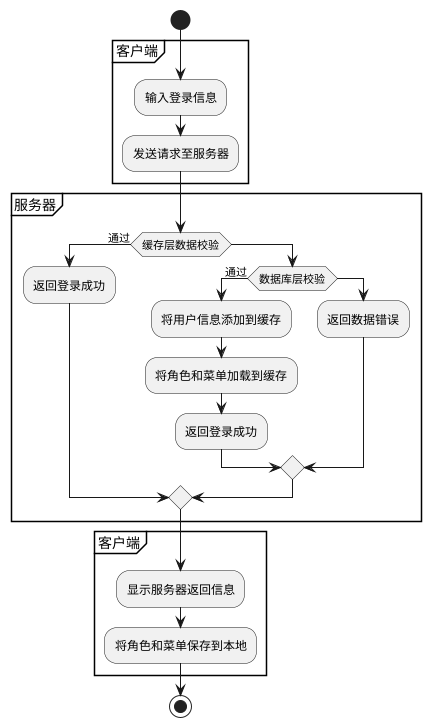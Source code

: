 @startuml
start
partition 客户端 {
    :输入登录信息;
    :发送请求至服务器;
}
partition 服务器 {
    if (缓存层数据校验) then (通过)
        :返回登录成功;
    else
        if (数据库层校验) then (通过)
            :将用户信息添加到缓存;
            :将角色和菜单加载到缓存;
            :返回登录成功;
        else
            :返回数据错误;
        endif
    endif
}
partition 客户端 {
    :显示服务器返回信息;
    :将角色和菜单保存到本地;
}
stop
@enduml